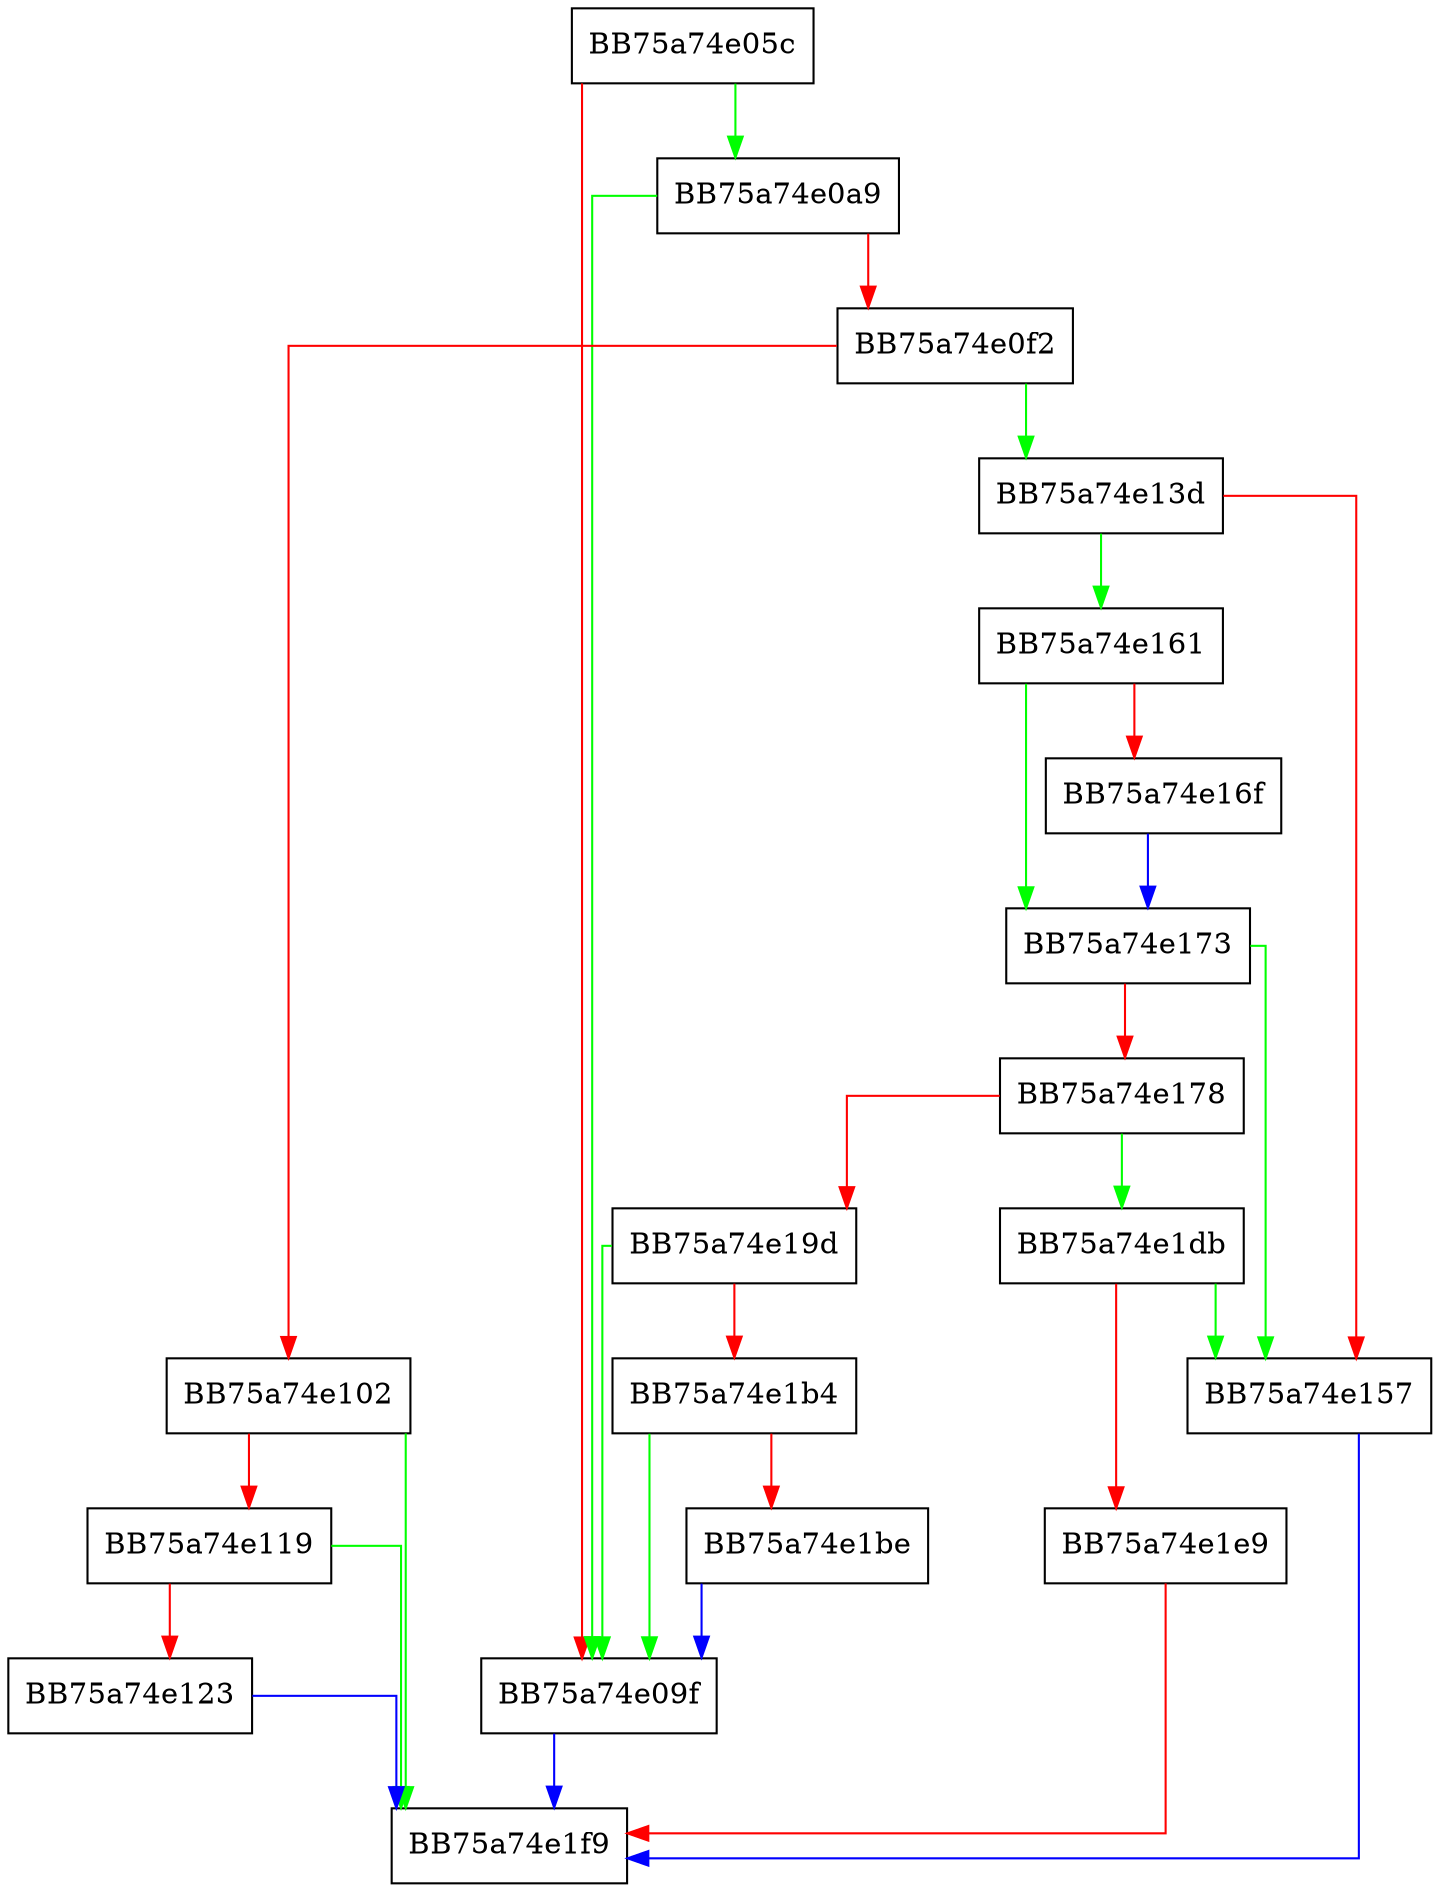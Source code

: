 digraph VirtualizeCAB {
  node [shape="box"];
  graph [splines=ortho];
  BB75a74e05c -> BB75a74e0a9 [color="green"];
  BB75a74e05c -> BB75a74e09f [color="red"];
  BB75a74e09f -> BB75a74e1f9 [color="blue"];
  BB75a74e0a9 -> BB75a74e09f [color="green"];
  BB75a74e0a9 -> BB75a74e0f2 [color="red"];
  BB75a74e0f2 -> BB75a74e13d [color="green"];
  BB75a74e0f2 -> BB75a74e102 [color="red"];
  BB75a74e102 -> BB75a74e1f9 [color="green"];
  BB75a74e102 -> BB75a74e119 [color="red"];
  BB75a74e119 -> BB75a74e1f9 [color="green"];
  BB75a74e119 -> BB75a74e123 [color="red"];
  BB75a74e123 -> BB75a74e1f9 [color="blue"];
  BB75a74e13d -> BB75a74e161 [color="green"];
  BB75a74e13d -> BB75a74e157 [color="red"];
  BB75a74e157 -> BB75a74e1f9 [color="blue"];
  BB75a74e161 -> BB75a74e173 [color="green"];
  BB75a74e161 -> BB75a74e16f [color="red"];
  BB75a74e16f -> BB75a74e173 [color="blue"];
  BB75a74e173 -> BB75a74e157 [color="green"];
  BB75a74e173 -> BB75a74e178 [color="red"];
  BB75a74e178 -> BB75a74e1db [color="green"];
  BB75a74e178 -> BB75a74e19d [color="red"];
  BB75a74e19d -> BB75a74e09f [color="green"];
  BB75a74e19d -> BB75a74e1b4 [color="red"];
  BB75a74e1b4 -> BB75a74e09f [color="green"];
  BB75a74e1b4 -> BB75a74e1be [color="red"];
  BB75a74e1be -> BB75a74e09f [color="blue"];
  BB75a74e1db -> BB75a74e157 [color="green"];
  BB75a74e1db -> BB75a74e1e9 [color="red"];
  BB75a74e1e9 -> BB75a74e1f9 [color="red"];
}
